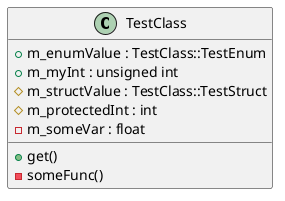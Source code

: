 @startuml
class TestClass {
+m_enumValue : TestClass::TestEnum
+get()
+m_myInt : unsigned int
#m_structValue : TestClass::TestStruct
#m_protectedInt : int
-someFunc()
-m_someVar : float
}
@enduml